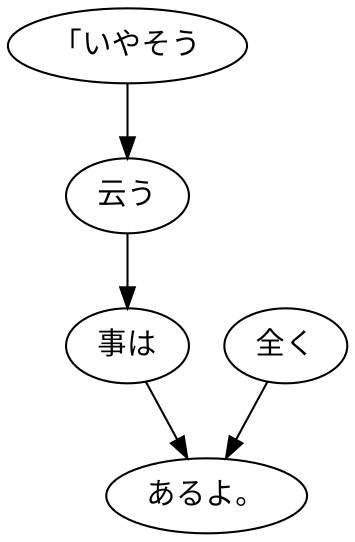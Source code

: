 digraph graph8707 {
	node0 [label="「いやそう"];
	node1 [label="云う"];
	node2 [label="事は"];
	node3 [label="全く"];
	node4 [label="あるよ。"];
	node0 -> node1;
	node1 -> node2;
	node2 -> node4;
	node3 -> node4;
}
